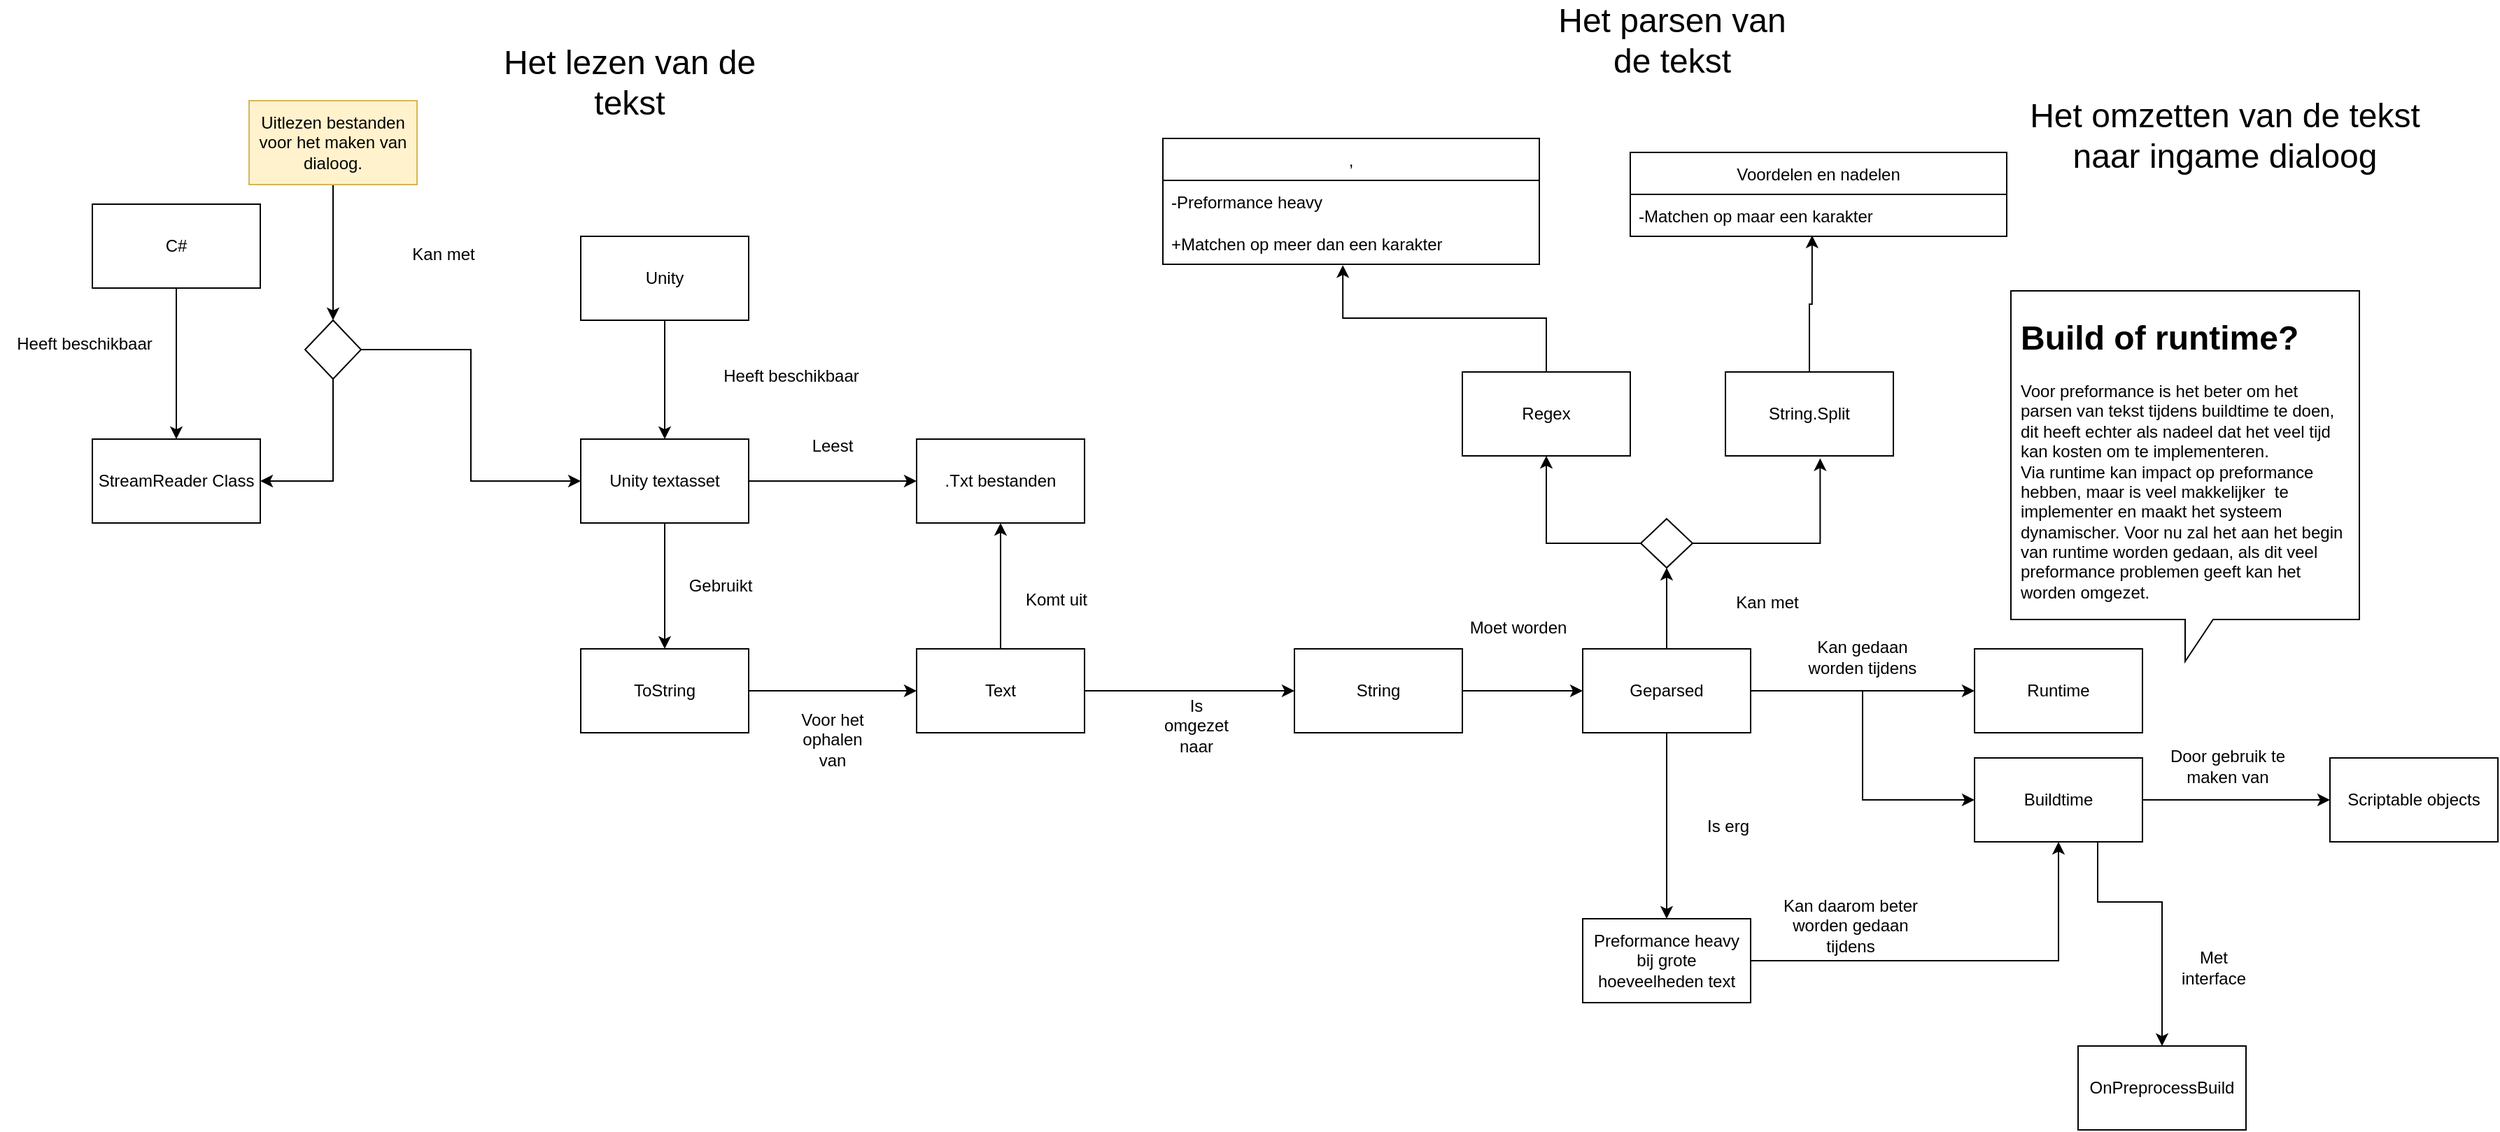 <mxfile version="20.3.0" type="device"><diagram id="1JLfkffoRMXnXsvoZEGV" name="Page-1"><mxGraphModel dx="1942" dy="674" grid="0" gridSize="10" guides="1" tooltips="1" connect="1" arrows="1" fold="1" page="1" pageScale="1" pageWidth="850" pageHeight="1100" math="0" shadow="0"><root><mxCell id="0"/><mxCell id="1" parent="0"/><mxCell id="CKpz-2WVHaHAbDhiVhxo-1" value="Het lezen van de tekst" style="text;html=1;strokeColor=none;fillColor=none;align=center;verticalAlign=middle;whiteSpace=wrap;rounded=0;fontSize=24;" parent="1" vertex="1"><mxGeometry x="80" y="20" width="210" height="90" as="geometry"/></mxCell><mxCell id="CKpz-2WVHaHAbDhiVhxo-2" value="Het parsen van de tekst" style="text;html=1;strokeColor=none;fillColor=none;align=center;verticalAlign=middle;whiteSpace=wrap;rounded=0;fontSize=24;" parent="1" vertex="1"><mxGeometry x="840" y="20" width="180" height="30" as="geometry"/></mxCell><mxCell id="CKpz-2WVHaHAbDhiVhxo-3" value="Het omzetten van de tekst naar ingame dialoog" style="text;html=1;strokeColor=none;fillColor=none;align=center;verticalAlign=middle;whiteSpace=wrap;rounded=0;fontSize=24;" parent="1" vertex="1"><mxGeometry x="1180" y="80" width="290" height="45" as="geometry"/></mxCell><mxCell id="CKpz-2WVHaHAbDhiVhxo-10" value="" style="edgeStyle=orthogonalEdgeStyle;rounded=0;orthogonalLoop=1;jettySize=auto;html=1;fontSize=23;" parent="1" source="CKpz-2WVHaHAbDhiVhxo-4" target="CKpz-2WVHaHAbDhiVhxo-9" edge="1"><mxGeometry relative="1" as="geometry"/></mxCell><mxCell id="CKpz-2WVHaHAbDhiVhxo-18" style="edgeStyle=orthogonalEdgeStyle;rounded=0;orthogonalLoop=1;jettySize=auto;html=1;fontSize=12;" parent="1" source="CKpz-2WVHaHAbDhiVhxo-4" target="CKpz-2WVHaHAbDhiVhxo-16" edge="1"><mxGeometry relative="1" as="geometry"/></mxCell><UserObject label="Unity textasset" link="https://docs.unity3d.com/ScriptReference/TextAsset.html" id="CKpz-2WVHaHAbDhiVhxo-4"><mxCell style="rounded=0;whiteSpace=wrap;html=1;" parent="1" vertex="1"><mxGeometry x="150" y="320" width="120" height="60" as="geometry"/></mxCell></UserObject><UserObject label=".Txt bestanden" id="CKpz-2WVHaHAbDhiVhxo-9"><mxCell style="rounded=0;whiteSpace=wrap;html=1;" parent="1" vertex="1"><mxGeometry x="390" y="320" width="120" height="60" as="geometry"/></mxCell></UserObject><mxCell id="CKpz-2WVHaHAbDhiVhxo-11" value="Leest" style="text;html=1;strokeColor=none;fillColor=none;align=center;verticalAlign=middle;whiteSpace=wrap;rounded=0;fontSize=12;" parent="1" vertex="1"><mxGeometry x="300" y="310" width="60" height="30" as="geometry"/></mxCell><mxCell id="CKpz-2WVHaHAbDhiVhxo-13" style="edgeStyle=orthogonalEdgeStyle;rounded=0;orthogonalLoop=1;jettySize=auto;html=1;fontSize=12;" parent="1" source="CKpz-2WVHaHAbDhiVhxo-12" target="CKpz-2WVHaHAbDhiVhxo-4" edge="1"><mxGeometry relative="1" as="geometry"/></mxCell><mxCell id="CKpz-2WVHaHAbDhiVhxo-12" value="Unity" style="rounded=0;whiteSpace=wrap;html=1;fontSize=12;" parent="1" vertex="1"><mxGeometry x="150" y="175" width="120" height="60" as="geometry"/></mxCell><mxCell id="CKpz-2WVHaHAbDhiVhxo-14" value="Heeft beschikbaar" style="text;html=1;align=center;verticalAlign=middle;resizable=0;points=[];autosize=1;strokeColor=none;fillColor=none;fontSize=12;" parent="1" vertex="1"><mxGeometry x="240" y="260" width="120" height="30" as="geometry"/></mxCell><mxCell id="CKpz-2WVHaHAbDhiVhxo-22" style="edgeStyle=orthogonalEdgeStyle;rounded=0;orthogonalLoop=1;jettySize=auto;html=1;fontSize=12;" parent="1" source="CKpz-2WVHaHAbDhiVhxo-16" target="CKpz-2WVHaHAbDhiVhxo-20" edge="1"><mxGeometry relative="1" as="geometry"/></mxCell><mxCell id="CKpz-2WVHaHAbDhiVhxo-16" value="ToString" style="rounded=0;whiteSpace=wrap;html=1;fontSize=12;" parent="1" vertex="1"><mxGeometry x="150" y="470" width="120" height="60" as="geometry"/></mxCell><mxCell id="CKpz-2WVHaHAbDhiVhxo-19" value="Gebruikt" style="text;html=1;strokeColor=none;fillColor=none;align=center;verticalAlign=middle;whiteSpace=wrap;rounded=0;fontSize=12;" parent="1" vertex="1"><mxGeometry x="220" y="410" width="60" height="30" as="geometry"/></mxCell><mxCell id="CKpz-2WVHaHAbDhiVhxo-24" style="edgeStyle=orthogonalEdgeStyle;rounded=0;orthogonalLoop=1;jettySize=auto;html=1;fontSize=12;" parent="1" source="CKpz-2WVHaHAbDhiVhxo-20" target="CKpz-2WVHaHAbDhiVhxo-9" edge="1"><mxGeometry relative="1" as="geometry"/></mxCell><mxCell id="CKpz-2WVHaHAbDhiVhxo-27" style="edgeStyle=orthogonalEdgeStyle;rounded=0;orthogonalLoop=1;jettySize=auto;html=1;entryX=0;entryY=0.5;entryDx=0;entryDy=0;fontSize=12;" parent="1" source="CKpz-2WVHaHAbDhiVhxo-20" target="CKpz-2WVHaHAbDhiVhxo-29" edge="1"><mxGeometry relative="1" as="geometry"><mxPoint x="680" y="500" as="targetPoint"/></mxGeometry></mxCell><mxCell id="CKpz-2WVHaHAbDhiVhxo-20" value="Text" style="rounded=0;whiteSpace=wrap;html=1;fontSize=12;" parent="1" vertex="1"><mxGeometry x="390" y="470" width="120" height="60" as="geometry"/></mxCell><mxCell id="CKpz-2WVHaHAbDhiVhxo-23" value="Voor het ophalen van" style="text;html=1;strokeColor=none;fillColor=none;align=center;verticalAlign=middle;whiteSpace=wrap;rounded=0;fontSize=12;" parent="1" vertex="1"><mxGeometry x="300" y="520" width="60" height="30" as="geometry"/></mxCell><mxCell id="CKpz-2WVHaHAbDhiVhxo-25" value="Komt uit" style="text;html=1;strokeColor=none;fillColor=none;align=center;verticalAlign=middle;whiteSpace=wrap;rounded=0;fontSize=12;" parent="1" vertex="1"><mxGeometry x="460" y="420" width="60" height="30" as="geometry"/></mxCell><mxCell id="CKpz-2WVHaHAbDhiVhxo-28" value="Is omgezet naar" style="text;html=1;strokeColor=none;fillColor=none;align=center;verticalAlign=middle;whiteSpace=wrap;rounded=0;fontSize=12;" parent="1" vertex="1"><mxGeometry x="560" y="510" width="60" height="30" as="geometry"/></mxCell><mxCell id="4fEjSTp033nJHycrB2vQ-2" style="edgeStyle=orthogonalEdgeStyle;rounded=0;orthogonalLoop=1;jettySize=auto;html=1;entryX=0;entryY=0.5;entryDx=0;entryDy=0;" parent="1" source="CKpz-2WVHaHAbDhiVhxo-29" target="4fEjSTp033nJHycrB2vQ-24" edge="1"><mxGeometry relative="1" as="geometry"><mxPoint x="907" y="530" as="targetPoint"/></mxGeometry></mxCell><mxCell id="CKpz-2WVHaHAbDhiVhxo-29" value="String" style="rounded=0;whiteSpace=wrap;html=1;fontSize=12;" parent="1" vertex="1"><mxGeometry x="660" y="470" width="120" height="60" as="geometry"/></mxCell><mxCell id="4fEjSTp033nJHycrB2vQ-71" style="edgeStyle=orthogonalEdgeStyle;rounded=0;orthogonalLoop=1;jettySize=auto;html=1;entryX=0.478;entryY=1.02;entryDx=0;entryDy=0;entryPerimeter=0;" parent="1" source="4fEjSTp033nJHycrB2vQ-1" target="4fEjSTp033nJHycrB2vQ-65" edge="1"><mxGeometry relative="1" as="geometry"/></mxCell><UserObject label="Regex" link="https://learn.microsoft.com/en-us/dotnet/api/system.text.regularexpressions.regex?view=net-7.0" id="4fEjSTp033nJHycrB2vQ-1"><mxCell style="rounded=0;whiteSpace=wrap;html=1;" parent="1" vertex="1"><mxGeometry x="780" y="272" width="120" height="60" as="geometry"/></mxCell></UserObject><mxCell id="4fEjSTp033nJHycrB2vQ-3" value="Moet worden" style="text;html=1;strokeColor=none;fillColor=none;align=center;verticalAlign=middle;whiteSpace=wrap;rounded=0;" parent="1" vertex="1"><mxGeometry x="780" y="450" width="80" height="10" as="geometry"/></mxCell><mxCell id="4fEjSTp033nJHycrB2vQ-29" style="edgeStyle=orthogonalEdgeStyle;rounded=0;orthogonalLoop=1;jettySize=auto;html=1;" parent="1" source="4fEjSTp033nJHycrB2vQ-24" target="4fEjSTp033nJHycrB2vQ-28" edge="1"><mxGeometry relative="1" as="geometry"/></mxCell><mxCell id="4fEjSTp033nJHycrB2vQ-44" style="edgeStyle=orthogonalEdgeStyle;rounded=0;orthogonalLoop=1;jettySize=auto;html=1;entryX=0;entryY=0.5;entryDx=0;entryDy=0;" parent="1" source="4fEjSTp033nJHycrB2vQ-24" target="4fEjSTp033nJHycrB2vQ-43" edge="1"><mxGeometry relative="1" as="geometry"/></mxCell><mxCell id="4fEjSTp033nJHycrB2vQ-46" style="edgeStyle=orthogonalEdgeStyle;rounded=0;orthogonalLoop=1;jettySize=auto;html=1;entryX=0;entryY=0.5;entryDx=0;entryDy=0;" parent="1" source="4fEjSTp033nJHycrB2vQ-24" target="4fEjSTp033nJHycrB2vQ-37" edge="1"><mxGeometry relative="1" as="geometry"/></mxCell><mxCell id="4fEjSTp033nJHycrB2vQ-58" style="edgeStyle=orthogonalEdgeStyle;rounded=0;orthogonalLoop=1;jettySize=auto;html=1;entryX=0.5;entryY=1;entryDx=0;entryDy=0;" parent="1" source="4fEjSTp033nJHycrB2vQ-24" target="4fEjSTp033nJHycrB2vQ-57" edge="1"><mxGeometry relative="1" as="geometry"/></mxCell><UserObject label="Geparsed" link="https://docs.unity3d.com/Manual/BestPracticeUnderstandingPerformanceInUnity5.html" id="4fEjSTp033nJHycrB2vQ-24"><mxCell style="rounded=0;whiteSpace=wrap;html=1;" parent="1" vertex="1"><mxGeometry x="866" y="470" width="120" height="60" as="geometry"/></mxCell></UserObject><mxCell id="4fEjSTp033nJHycrB2vQ-27" value="Kan met" style="text;html=1;strokeColor=none;fillColor=none;align=center;verticalAlign=middle;whiteSpace=wrap;rounded=0;" parent="1" vertex="1"><mxGeometry x="968" y="422" width="60" height="30" as="geometry"/></mxCell><mxCell id="4fEjSTp033nJHycrB2vQ-38" style="edgeStyle=orthogonalEdgeStyle;rounded=0;orthogonalLoop=1;jettySize=auto;html=1;" parent="1" source="4fEjSTp033nJHycrB2vQ-28" target="4fEjSTp033nJHycrB2vQ-37" edge="1"><mxGeometry relative="1" as="geometry"/></mxCell><UserObject label="Preformance heavy bij grote hoeveelheden text" id="4fEjSTp033nJHycrB2vQ-28"><mxCell style="rounded=0;whiteSpace=wrap;html=1;" parent="1" vertex="1"><mxGeometry x="866" y="663" width="120" height="60" as="geometry"/></mxCell></UserObject><mxCell id="4fEjSTp033nJHycrB2vQ-30" value="Is erg" style="text;html=1;strokeColor=none;fillColor=none;align=center;verticalAlign=middle;whiteSpace=wrap;rounded=0;" parent="1" vertex="1"><mxGeometry x="940" y="582" width="60" height="30" as="geometry"/></mxCell><mxCell id="4fEjSTp033nJHycrB2vQ-41" style="edgeStyle=orthogonalEdgeStyle;rounded=0;orthogonalLoop=1;jettySize=auto;html=1;entryX=0;entryY=0.5;entryDx=0;entryDy=0;" parent="1" source="4fEjSTp033nJHycrB2vQ-37" target="4fEjSTp033nJHycrB2vQ-40" edge="1"><mxGeometry relative="1" as="geometry"/></mxCell><mxCell id="4fEjSTp033nJHycrB2vQ-52" style="edgeStyle=orthogonalEdgeStyle;rounded=0;orthogonalLoop=1;jettySize=auto;html=1;" parent="1" source="4fEjSTp033nJHycrB2vQ-37" target="4fEjSTp033nJHycrB2vQ-51" edge="1"><mxGeometry relative="1" as="geometry"><Array as="points"><mxPoint x="1234" y="651"/><mxPoint x="1280" y="651"/></Array></mxGeometry></mxCell><mxCell id="4fEjSTp033nJHycrB2vQ-37" value="Buildtime" style="rounded=0;whiteSpace=wrap;html=1;" parent="1" vertex="1"><mxGeometry x="1146" y="548" width="120" height="60" as="geometry"/></mxCell><mxCell id="4fEjSTp033nJHycrB2vQ-39" value="Kan daarom beter worden gedaan tijdens" style="text;html=1;strokeColor=none;fillColor=none;align=center;verticalAlign=middle;whiteSpace=wrap;rounded=0;" parent="1" vertex="1"><mxGeometry x="1000" y="667" width="115" height="2" as="geometry"/></mxCell><UserObject label="Scriptable objects" link="https://www.youtube.com/watch?v=VBA1QCoEAX4" id="4fEjSTp033nJHycrB2vQ-40"><mxCell style="rounded=0;whiteSpace=wrap;html=1;" parent="1" vertex="1"><mxGeometry x="1400" y="548" width="120" height="60" as="geometry"/></mxCell></UserObject><mxCell id="4fEjSTp033nJHycrB2vQ-42" value="Door gebruik te maken van" style="text;html=1;strokeColor=none;fillColor=none;align=center;verticalAlign=middle;whiteSpace=wrap;rounded=0;" parent="1" vertex="1"><mxGeometry x="1275" y="536" width="104" height="36" as="geometry"/></mxCell><mxCell id="4fEjSTp033nJHycrB2vQ-43" value="Runtime" style="rounded=0;whiteSpace=wrap;html=1;" parent="1" vertex="1"><mxGeometry x="1146" y="470" width="120" height="60" as="geometry"/></mxCell><mxCell id="4fEjSTp033nJHycrB2vQ-45" value="Kan gedaan worden tijdens" style="text;html=1;strokeColor=none;fillColor=none;align=center;verticalAlign=middle;whiteSpace=wrap;rounded=0;" parent="1" vertex="1"><mxGeometry x="1015" y="460" width="102" height="32" as="geometry"/></mxCell><mxCell id="4fEjSTp033nJHycrB2vQ-51" value="OnPreprocessBuild" style="rounded=0;whiteSpace=wrap;html=1;" parent="1" vertex="1"><mxGeometry x="1220" y="754" width="120" height="60" as="geometry"/></mxCell><mxCell id="4fEjSTp033nJHycrB2vQ-53" value="Met interface" style="text;html=1;strokeColor=none;fillColor=none;align=center;verticalAlign=middle;whiteSpace=wrap;rounded=0;" parent="1" vertex="1"><mxGeometry x="1287" y="683" width="60" height="30" as="geometry"/></mxCell><mxCell id="4fEjSTp033nJHycrB2vQ-54" value="" style="shape=callout;whiteSpace=wrap;html=1;perimeter=calloutPerimeter;" parent="1" vertex="1"><mxGeometry x="1172" y="214" width="249" height="265" as="geometry"/></mxCell><mxCell id="4fEjSTp033nJHycrB2vQ-55" value="&lt;h1&gt;Build of runtime?&lt;/h1&gt;&lt;div&gt;Voor preformance is het beter om het parsen van tekst tijdens buildtime te doen, dit heeft echter als nadeel dat het veel tijd kan kosten om te implementeren.&lt;/div&gt;&lt;div&gt;Via runtime kan impact op preformance hebben, maar is veel makkelijker&amp;nbsp; te implementer en maakt het systeem dynamischer. Voor nu zal het aan het begin van runtime worden gedaan, als dit veel preformance problemen geeft kan het worden omgezet.&lt;/div&gt;" style="text;html=1;strokeColor=none;fillColor=none;spacing=5;spacingTop=-20;whiteSpace=wrap;overflow=hidden;rounded=0;" parent="1" vertex="1"><mxGeometry x="1174" y="228" width="245" height="219" as="geometry"/></mxCell><mxCell id="4fEjSTp033nJHycrB2vQ-60" style="edgeStyle=orthogonalEdgeStyle;rounded=0;orthogonalLoop=1;jettySize=auto;html=1;entryX=0.5;entryY=1;entryDx=0;entryDy=0;" parent="1" source="4fEjSTp033nJHycrB2vQ-57" target="4fEjSTp033nJHycrB2vQ-1" edge="1"><mxGeometry relative="1" as="geometry"/></mxCell><mxCell id="4fEjSTp033nJHycrB2vQ-61" style="edgeStyle=orthogonalEdgeStyle;rounded=0;orthogonalLoop=1;jettySize=auto;html=1;entryX=0.564;entryY=1.029;entryDx=0;entryDy=0;entryPerimeter=0;" parent="1" source="4fEjSTp033nJHycrB2vQ-57" target="4fEjSTp033nJHycrB2vQ-59" edge="1"><mxGeometry relative="1" as="geometry"><mxPoint x="1012" y="298" as="targetPoint"/></mxGeometry></mxCell><mxCell id="4fEjSTp033nJHycrB2vQ-57" value="" style="rhombus;whiteSpace=wrap;html=1;" parent="1" vertex="1"><mxGeometry x="907.5" y="377" width="37" height="35" as="geometry"/></mxCell><mxCell id="4fEjSTp033nJHycrB2vQ-70" style="edgeStyle=orthogonalEdgeStyle;rounded=0;orthogonalLoop=1;jettySize=auto;html=1;entryX=0.483;entryY=0.98;entryDx=0;entryDy=0;entryPerimeter=0;" parent="1" source="4fEjSTp033nJHycrB2vQ-59" target="4fEjSTp033nJHycrB2vQ-69" edge="1"><mxGeometry relative="1" as="geometry"/></mxCell><UserObject label="String.Split" link="https://learn.microsoft.com/en-us/dotnet/api/system.string.split?view=net-7.0" id="4fEjSTp033nJHycrB2vQ-59"><mxCell style="rounded=0;whiteSpace=wrap;html=1;" parent="1" vertex="1"><mxGeometry x="968" y="272" width="120" height="60" as="geometry"/></mxCell></UserObject><mxCell id="4fEjSTp033nJHycrB2vQ-63" value="," style="swimlane;fontStyle=0;childLayout=stackLayout;horizontal=1;startSize=30;horizontalStack=0;resizeParent=1;resizeParentMax=0;resizeLast=0;collapsible=1;marginBottom=0;" parent="1" vertex="1"><mxGeometry x="566" y="105" width="269" height="90" as="geometry"/></mxCell><mxCell id="4fEjSTp033nJHycrB2vQ-64" value="-Preformance heavy" style="text;strokeColor=none;fillColor=none;align=left;verticalAlign=middle;spacingLeft=4;spacingRight=4;overflow=hidden;points=[[0,0.5],[1,0.5]];portConstraint=eastwest;rotatable=0;" parent="4fEjSTp033nJHycrB2vQ-63" vertex="1"><mxGeometry y="30" width="269" height="30" as="geometry"/></mxCell><mxCell id="4fEjSTp033nJHycrB2vQ-65" value="+Matchen op meer dan een karakter" style="text;strokeColor=none;fillColor=none;align=left;verticalAlign=middle;spacingLeft=4;spacingRight=4;overflow=hidden;points=[[0,0.5],[1,0.5]];portConstraint=eastwest;rotatable=0;" parent="4fEjSTp033nJHycrB2vQ-63" vertex="1"><mxGeometry y="60" width="269" height="30" as="geometry"/></mxCell><mxCell id="4fEjSTp033nJHycrB2vQ-67" value="Voordelen en nadelen" style="swimlane;fontStyle=0;childLayout=stackLayout;horizontal=1;startSize=30;horizontalStack=0;resizeParent=1;resizeParentMax=0;resizeLast=0;collapsible=1;marginBottom=0;" parent="1" vertex="1"><mxGeometry x="900" y="115" width="269" height="60" as="geometry"/></mxCell><mxCell id="4fEjSTp033nJHycrB2vQ-69" value="-Matchen op maar een karakter" style="text;strokeColor=none;fillColor=none;align=left;verticalAlign=middle;spacingLeft=4;spacingRight=4;overflow=hidden;points=[[0,0.5],[1,0.5]];portConstraint=eastwest;rotatable=0;" parent="4fEjSTp033nJHycrB2vQ-67" vertex="1"><mxGeometry y="30" width="269" height="30" as="geometry"/></mxCell><mxCell id="4fEjSTp033nJHycrB2vQ-80" style="edgeStyle=orthogonalEdgeStyle;rounded=0;orthogonalLoop=1;jettySize=auto;html=1;entryX=0.5;entryY=0;entryDx=0;entryDy=0;" parent="1" source="4fEjSTp033nJHycrB2vQ-72" target="4fEjSTp033nJHycrB2vQ-77" edge="1"><mxGeometry relative="1" as="geometry"/></mxCell><mxCell id="4fEjSTp033nJHycrB2vQ-72" value="Uitlezen bestanden voor het maken van dialoog." style="rounded=0;whiteSpace=wrap;html=1;fillColor=#fff2cc;strokeColor=#d6b656;" parent="1" vertex="1"><mxGeometry x="-87" y="78" width="120" height="60" as="geometry"/></mxCell><UserObject label="StreamReader Class" link="https://learn.microsoft.com/en-us/dotnet/api/system.io.streamreader?view=net-7.0" id="4fEjSTp033nJHycrB2vQ-74"><mxCell style="rounded=0;whiteSpace=wrap;html=1;" parent="1" vertex="1"><mxGeometry x="-199" y="320" width="120" height="60" as="geometry"/></mxCell></UserObject><mxCell id="4fEjSTp033nJHycrB2vQ-76" value="Kan met" style="text;html=1;strokeColor=none;fillColor=none;align=center;verticalAlign=middle;whiteSpace=wrap;rounded=0;" parent="1" vertex="1"><mxGeometry x="22" y="173" width="60" height="30" as="geometry"/></mxCell><mxCell id="4fEjSTp033nJHycrB2vQ-81" style="edgeStyle=orthogonalEdgeStyle;rounded=0;orthogonalLoop=1;jettySize=auto;html=1;" parent="1" source="4fEjSTp033nJHycrB2vQ-77" target="4fEjSTp033nJHycrB2vQ-74" edge="1"><mxGeometry relative="1" as="geometry"><Array as="points"><mxPoint x="-27" y="350"/></Array></mxGeometry></mxCell><mxCell id="4fEjSTp033nJHycrB2vQ-82" style="edgeStyle=orthogonalEdgeStyle;rounded=0;orthogonalLoop=1;jettySize=auto;html=1;entryX=0;entryY=0.5;entryDx=0;entryDy=0;" parent="1" source="4fEjSTp033nJHycrB2vQ-77" target="CKpz-2WVHaHAbDhiVhxo-4" edge="1"><mxGeometry relative="1" as="geometry"/></mxCell><mxCell id="4fEjSTp033nJHycrB2vQ-77" value="" style="rhombus;whiteSpace=wrap;html=1;" parent="1" vertex="1"><mxGeometry x="-47" y="235" width="40" height="42" as="geometry"/></mxCell><mxCell id="4fEjSTp033nJHycrB2vQ-84" style="edgeStyle=orthogonalEdgeStyle;rounded=0;orthogonalLoop=1;jettySize=auto;html=1;" parent="1" source="4fEjSTp033nJHycrB2vQ-83" target="4fEjSTp033nJHycrB2vQ-74" edge="1"><mxGeometry relative="1" as="geometry"/></mxCell><mxCell id="4fEjSTp033nJHycrB2vQ-83" value="C#" style="rounded=0;whiteSpace=wrap;html=1;" parent="1" vertex="1"><mxGeometry x="-199" y="152" width="120" height="60" as="geometry"/></mxCell><mxCell id="4fEjSTp033nJHycrB2vQ-85" value="Heeft beschikbaar" style="text;html=1;align=center;verticalAlign=middle;resizable=0;points=[];autosize=1;strokeColor=none;fillColor=none;fontSize=12;" parent="1" vertex="1"><mxGeometry x="-265" y="237" width="120" height="30" as="geometry"/></mxCell></root></mxGraphModel></diagram></mxfile>